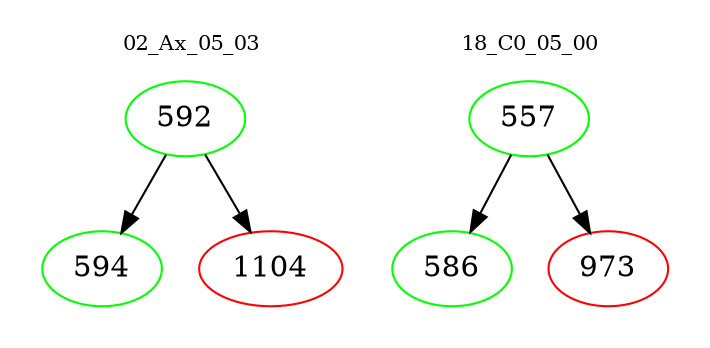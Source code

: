 digraph{
subgraph cluster_0 {
color = white
label = "02_Ax_05_03";
fontsize=10;
T0_592 [label="592", color="green"]
T0_592 -> T0_594 [color="black"]
T0_594 [label="594", color="green"]
T0_592 -> T0_1104 [color="black"]
T0_1104 [label="1104", color="red"]
}
subgraph cluster_1 {
color = white
label = "18_C0_05_00";
fontsize=10;
T1_557 [label="557", color="green"]
T1_557 -> T1_586 [color="black"]
T1_586 [label="586", color="green"]
T1_557 -> T1_973 [color="black"]
T1_973 [label="973", color="red"]
}
}
